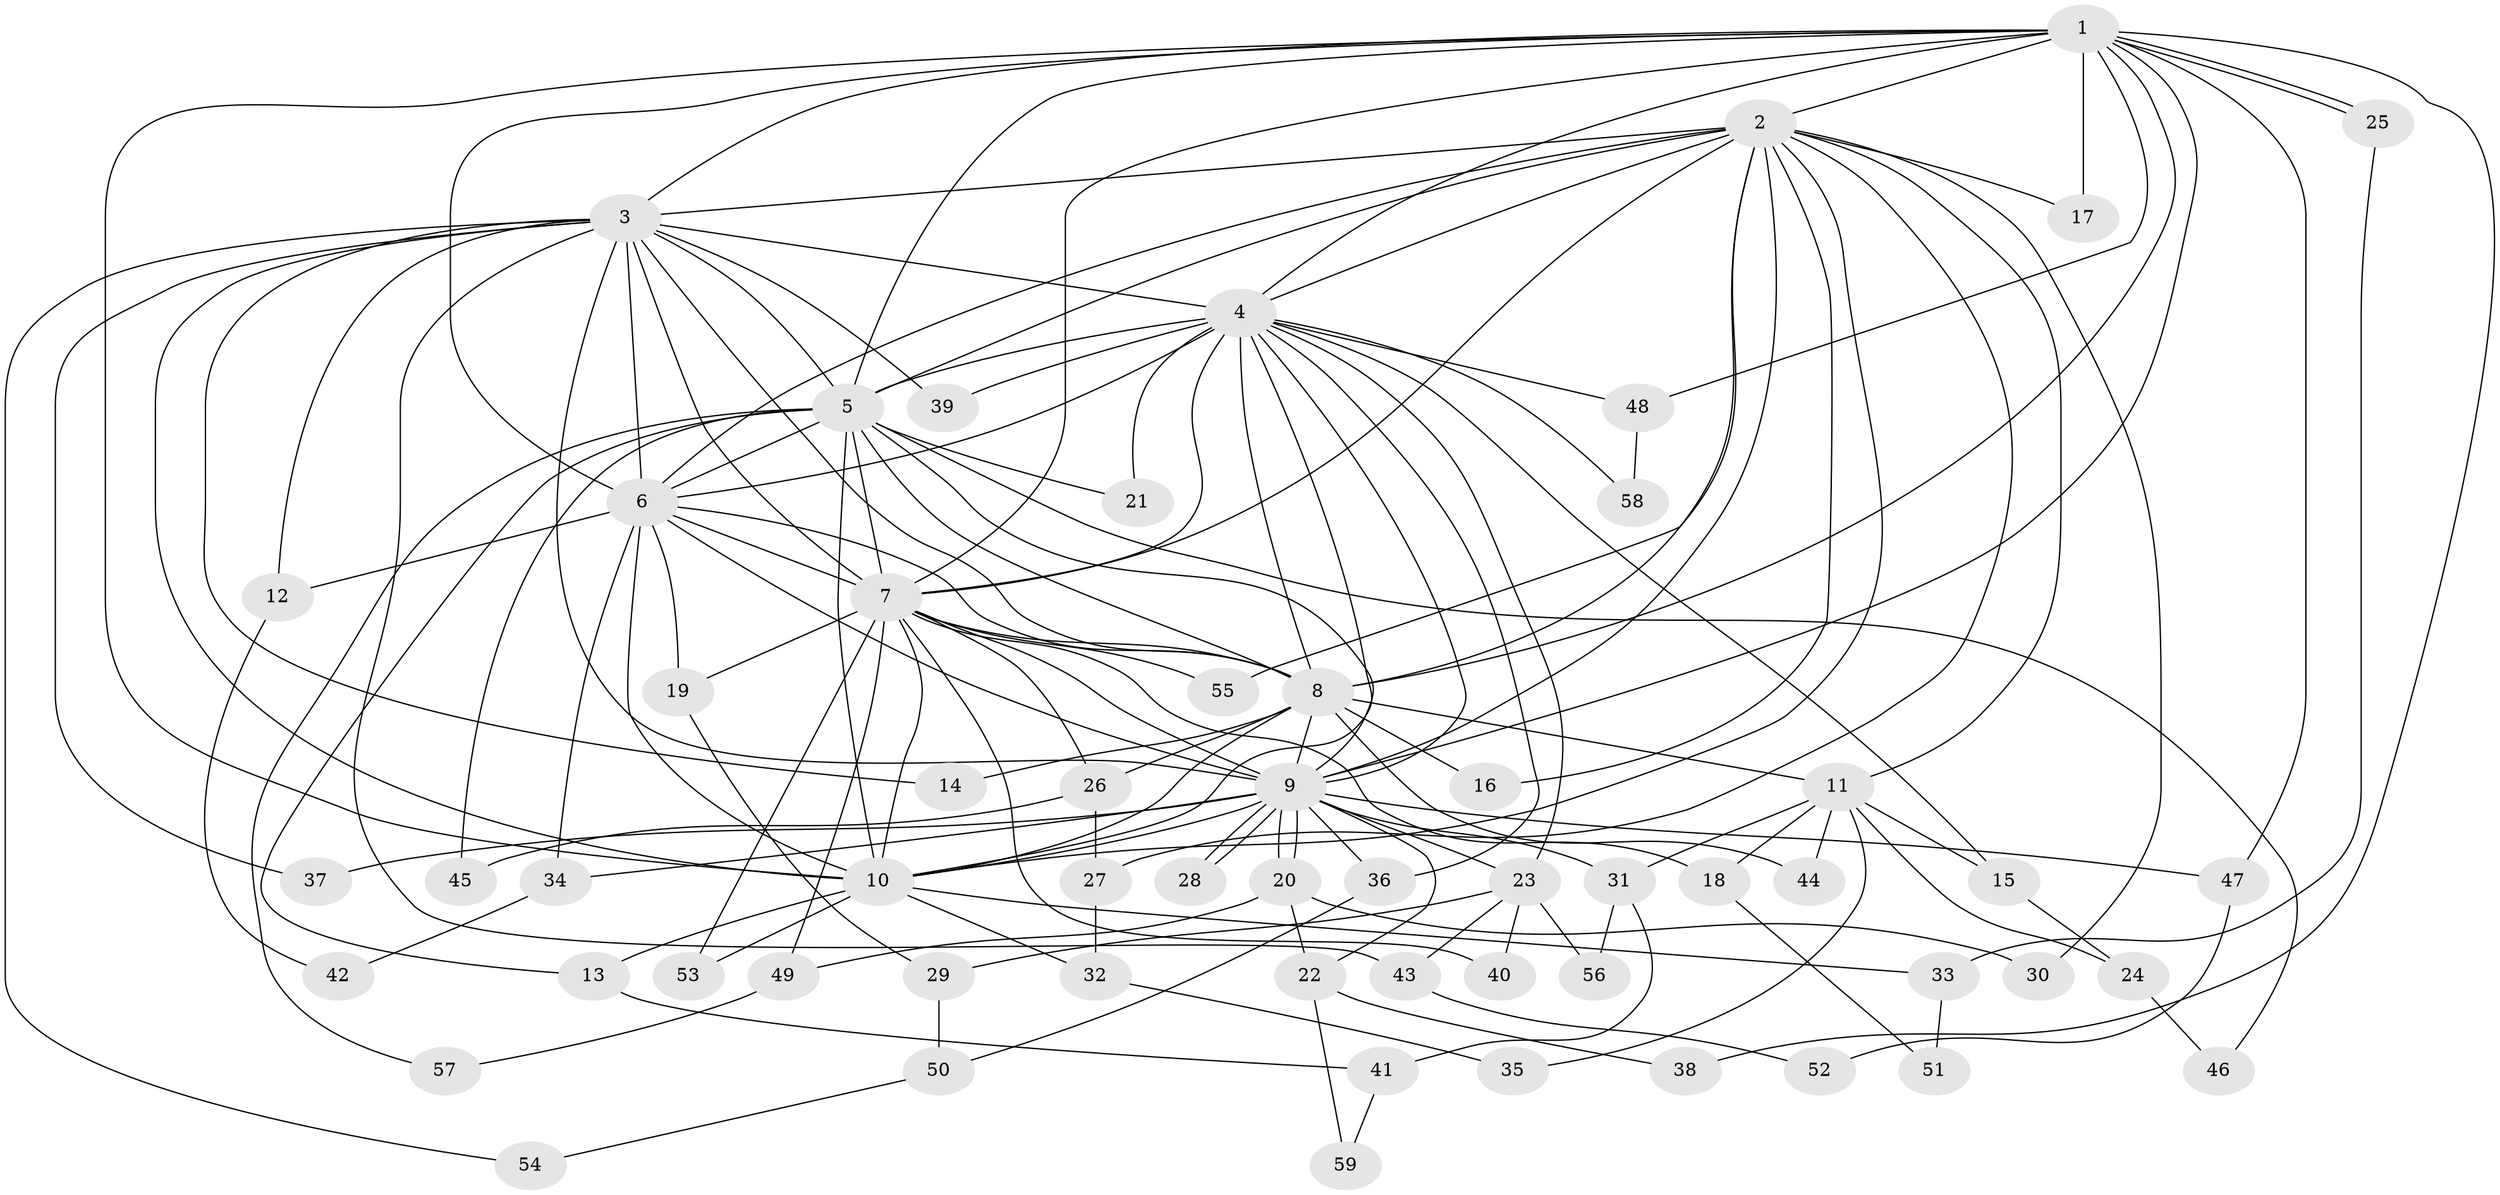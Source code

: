 // Generated by graph-tools (version 1.1) at 2025/34/03/09/25 02:34:49]
// undirected, 59 vertices, 143 edges
graph export_dot {
graph [start="1"]
  node [color=gray90,style=filled];
  1;
  2;
  3;
  4;
  5;
  6;
  7;
  8;
  9;
  10;
  11;
  12;
  13;
  14;
  15;
  16;
  17;
  18;
  19;
  20;
  21;
  22;
  23;
  24;
  25;
  26;
  27;
  28;
  29;
  30;
  31;
  32;
  33;
  34;
  35;
  36;
  37;
  38;
  39;
  40;
  41;
  42;
  43;
  44;
  45;
  46;
  47;
  48;
  49;
  50;
  51;
  52;
  53;
  54;
  55;
  56;
  57;
  58;
  59;
  1 -- 2;
  1 -- 3;
  1 -- 4;
  1 -- 5;
  1 -- 6;
  1 -- 7;
  1 -- 8;
  1 -- 9;
  1 -- 10;
  1 -- 17;
  1 -- 25;
  1 -- 25;
  1 -- 38;
  1 -- 47;
  1 -- 48;
  2 -- 3;
  2 -- 4;
  2 -- 5;
  2 -- 6;
  2 -- 7;
  2 -- 8;
  2 -- 9;
  2 -- 10;
  2 -- 11;
  2 -- 16;
  2 -- 17;
  2 -- 27;
  2 -- 30;
  2 -- 55;
  3 -- 4;
  3 -- 5;
  3 -- 6;
  3 -- 7;
  3 -- 8;
  3 -- 9;
  3 -- 10;
  3 -- 12;
  3 -- 14;
  3 -- 37;
  3 -- 39;
  3 -- 43;
  3 -- 54;
  4 -- 5;
  4 -- 6;
  4 -- 7;
  4 -- 8;
  4 -- 9;
  4 -- 10;
  4 -- 15;
  4 -- 21;
  4 -- 23;
  4 -- 36;
  4 -- 39;
  4 -- 48;
  4 -- 58;
  5 -- 6;
  5 -- 7;
  5 -- 8;
  5 -- 9;
  5 -- 10;
  5 -- 13;
  5 -- 21;
  5 -- 45;
  5 -- 46;
  5 -- 57;
  6 -- 7;
  6 -- 8;
  6 -- 9;
  6 -- 10;
  6 -- 12;
  6 -- 19;
  6 -- 34;
  7 -- 8;
  7 -- 9;
  7 -- 10;
  7 -- 18;
  7 -- 19;
  7 -- 26;
  7 -- 40;
  7 -- 49;
  7 -- 53;
  7 -- 55;
  8 -- 9;
  8 -- 10;
  8 -- 11;
  8 -- 14;
  8 -- 16;
  8 -- 26;
  8 -- 44;
  9 -- 10;
  9 -- 20;
  9 -- 20;
  9 -- 22;
  9 -- 23;
  9 -- 28;
  9 -- 28;
  9 -- 31;
  9 -- 34;
  9 -- 36;
  9 -- 37;
  9 -- 47;
  10 -- 13;
  10 -- 32;
  10 -- 33;
  10 -- 53;
  11 -- 15;
  11 -- 18;
  11 -- 24;
  11 -- 31;
  11 -- 35;
  11 -- 44;
  12 -- 42;
  13 -- 41;
  15 -- 24;
  18 -- 51;
  19 -- 29;
  20 -- 22;
  20 -- 30;
  20 -- 49;
  22 -- 38;
  22 -- 59;
  23 -- 29;
  23 -- 40;
  23 -- 43;
  23 -- 56;
  24 -- 46;
  25 -- 33;
  26 -- 27;
  26 -- 45;
  27 -- 32;
  29 -- 50;
  31 -- 41;
  31 -- 56;
  32 -- 35;
  33 -- 51;
  34 -- 42;
  36 -- 50;
  41 -- 59;
  43 -- 52;
  47 -- 52;
  48 -- 58;
  49 -- 57;
  50 -- 54;
}
